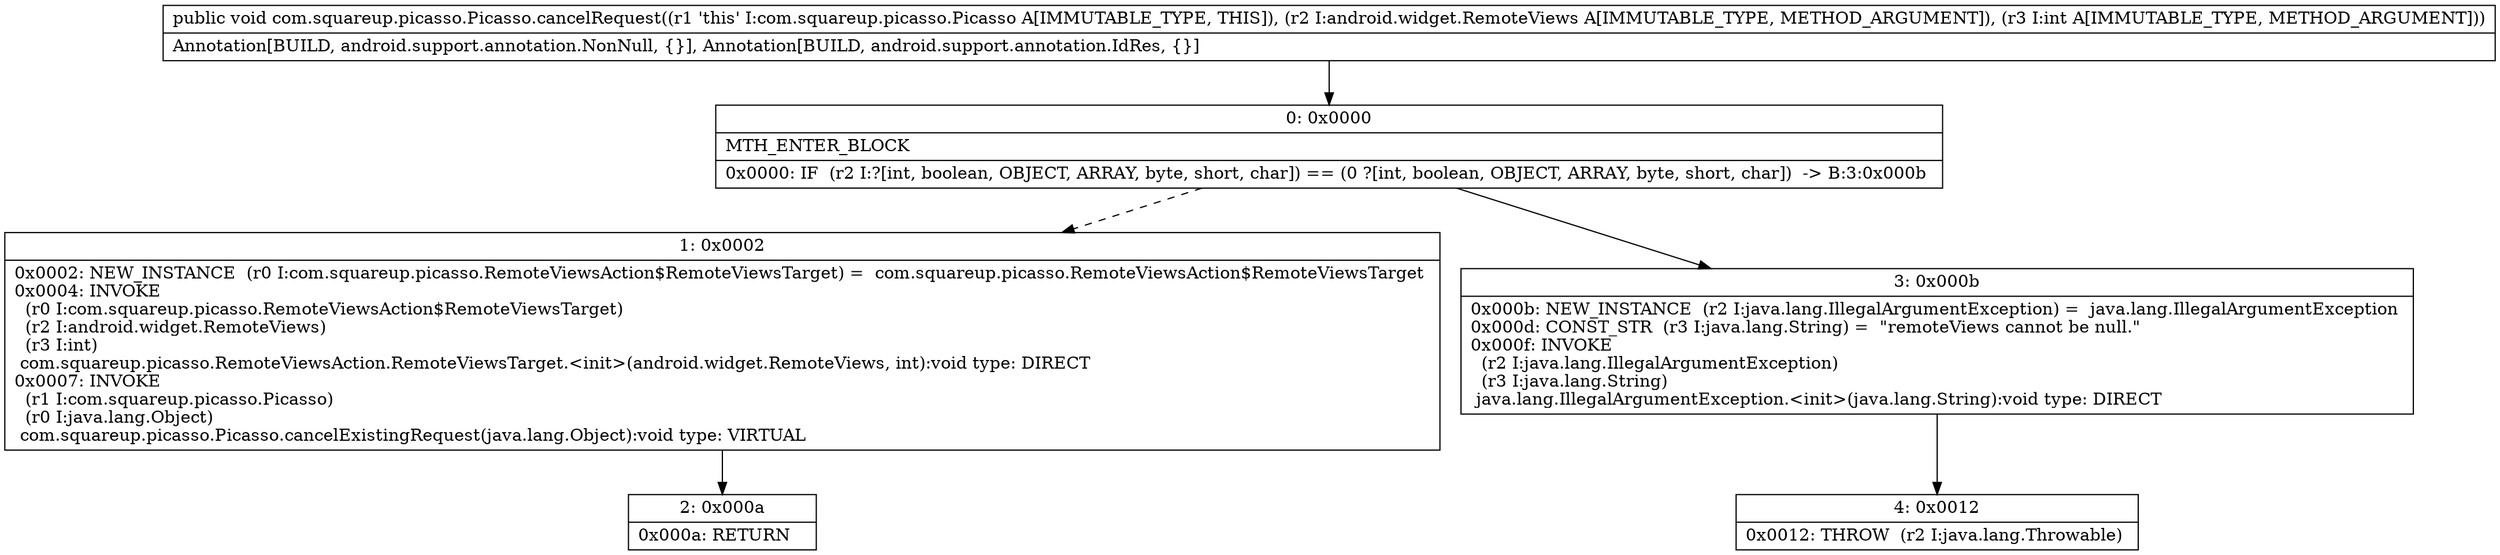 digraph "CFG forcom.squareup.picasso.Picasso.cancelRequest(Landroid\/widget\/RemoteViews;I)V" {
Node_0 [shape=record,label="{0\:\ 0x0000|MTH_ENTER_BLOCK\l|0x0000: IF  (r2 I:?[int, boolean, OBJECT, ARRAY, byte, short, char]) == (0 ?[int, boolean, OBJECT, ARRAY, byte, short, char])  \-\> B:3:0x000b \l}"];
Node_1 [shape=record,label="{1\:\ 0x0002|0x0002: NEW_INSTANCE  (r0 I:com.squareup.picasso.RemoteViewsAction$RemoteViewsTarget) =  com.squareup.picasso.RemoteViewsAction$RemoteViewsTarget \l0x0004: INVOKE  \l  (r0 I:com.squareup.picasso.RemoteViewsAction$RemoteViewsTarget)\l  (r2 I:android.widget.RemoteViews)\l  (r3 I:int)\l com.squareup.picasso.RemoteViewsAction.RemoteViewsTarget.\<init\>(android.widget.RemoteViews, int):void type: DIRECT \l0x0007: INVOKE  \l  (r1 I:com.squareup.picasso.Picasso)\l  (r0 I:java.lang.Object)\l com.squareup.picasso.Picasso.cancelExistingRequest(java.lang.Object):void type: VIRTUAL \l}"];
Node_2 [shape=record,label="{2\:\ 0x000a|0x000a: RETURN   \l}"];
Node_3 [shape=record,label="{3\:\ 0x000b|0x000b: NEW_INSTANCE  (r2 I:java.lang.IllegalArgumentException) =  java.lang.IllegalArgumentException \l0x000d: CONST_STR  (r3 I:java.lang.String) =  \"remoteViews cannot be null.\" \l0x000f: INVOKE  \l  (r2 I:java.lang.IllegalArgumentException)\l  (r3 I:java.lang.String)\l java.lang.IllegalArgumentException.\<init\>(java.lang.String):void type: DIRECT \l}"];
Node_4 [shape=record,label="{4\:\ 0x0012|0x0012: THROW  (r2 I:java.lang.Throwable) \l}"];
MethodNode[shape=record,label="{public void com.squareup.picasso.Picasso.cancelRequest((r1 'this' I:com.squareup.picasso.Picasso A[IMMUTABLE_TYPE, THIS]), (r2 I:android.widget.RemoteViews A[IMMUTABLE_TYPE, METHOD_ARGUMENT]), (r3 I:int A[IMMUTABLE_TYPE, METHOD_ARGUMENT]))  | Annotation[BUILD, android.support.annotation.NonNull, \{\}], Annotation[BUILD, android.support.annotation.IdRes, \{\}]\l}"];
MethodNode -> Node_0;
Node_0 -> Node_1[style=dashed];
Node_0 -> Node_3;
Node_1 -> Node_2;
Node_3 -> Node_4;
}

